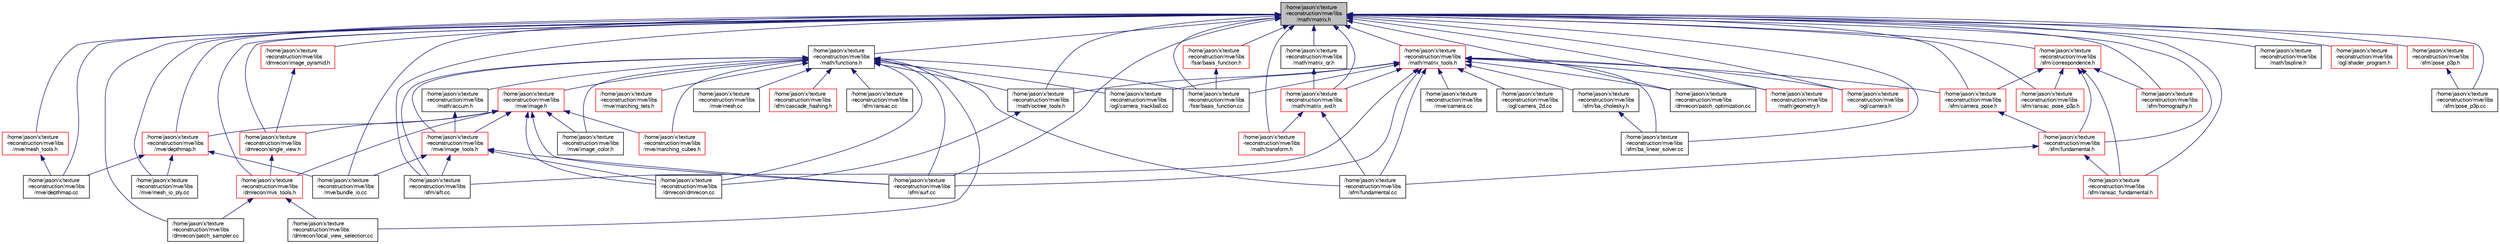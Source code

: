 digraph "/home/jason/x/texture-reconstruction/mve/libs/math/matrix.h"
{
  edge [fontname="FreeSans",fontsize="10",labelfontname="FreeSans",labelfontsize="10"];
  node [fontname="FreeSans",fontsize="10",shape=record];
  Node14 [label="/home/jason/x/texture\l-reconstruction/mve/libs\l/math/matrix.h",height=0.2,width=0.4,color="black", fillcolor="grey75", style="filled", fontcolor="black"];
  Node14 -> Node15 [dir="back",color="midnightblue",fontsize="10",style="solid",fontname="FreeSans"];
  Node15 [label="/home/jason/x/texture\l-reconstruction/mve/libs\l/math/functions.h",height=0.2,width=0.4,color="black", fillcolor="white", style="filled",URL="$functions_8h.html"];
  Node15 -> Node16 [dir="back",color="midnightblue",fontsize="10",style="solid",fontname="FreeSans"];
  Node16 [label="/home/jason/x/texture\l-reconstruction/mve/libs\l/dmrecon/dmrecon.cc",height=0.2,width=0.4,color="black", fillcolor="white", style="filled",URL="$dmrecon_8cc.html"];
  Node15 -> Node17 [dir="back",color="midnightblue",fontsize="10",style="solid",fontname="FreeSans"];
  Node17 [label="/home/jason/x/texture\l-reconstruction/mve/libs\l/math/octree_tools.h",height=0.2,width=0.4,color="black", fillcolor="white", style="filled",URL="$octree__tools_8h.html"];
  Node17 -> Node16 [dir="back",color="midnightblue",fontsize="10",style="solid",fontname="FreeSans"];
  Node15 -> Node18 [dir="back",color="midnightblue",fontsize="10",style="solid",fontname="FreeSans"];
  Node18 [label="/home/jason/x/texture\l-reconstruction/mve/libs\l/mve/image.h",height=0.2,width=0.4,color="red", fillcolor="white", style="filled",URL="$image_8h.html"];
  Node18 -> Node16 [dir="back",color="midnightblue",fontsize="10",style="solid",fontname="FreeSans"];
  Node18 -> Node19 [dir="back",color="midnightblue",fontsize="10",style="solid",fontname="FreeSans"];
  Node19 [label="/home/jason/x/texture\l-reconstruction/mve/libs\l/mve/image_tools.h",height=0.2,width=0.4,color="red", fillcolor="white", style="filled",URL="$image__tools_8h.html"];
  Node19 -> Node16 [dir="back",color="midnightblue",fontsize="10",style="solid",fontname="FreeSans"];
  Node19 -> Node23 [dir="back",color="midnightblue",fontsize="10",style="solid",fontname="FreeSans"];
  Node23 [label="/home/jason/x/texture\l-reconstruction/mve/libs\l/mve/bundle_io.cc",height=0.2,width=0.4,color="black", fillcolor="white", style="filled",URL="$bundle__io_8cc.html"];
  Node19 -> Node27 [dir="back",color="midnightblue",fontsize="10",style="solid",fontname="FreeSans"];
  Node27 [label="/home/jason/x/texture\l-reconstruction/mve/libs\l/sfm/sift.cc",height=0.2,width=0.4,color="black", fillcolor="white", style="filled",URL="$sift_8cc.html"];
  Node19 -> Node28 [dir="back",color="midnightblue",fontsize="10",style="solid",fontname="FreeSans"];
  Node28 [label="/home/jason/x/texture\l-reconstruction/mve/libs\l/sfm/surf.cc",height=0.2,width=0.4,color="black", fillcolor="white", style="filled",URL="$surf_8cc.html"];
  Node18 -> Node34 [dir="back",color="midnightblue",fontsize="10",style="solid",fontname="FreeSans"];
  Node34 [label="/home/jason/x/texture\l-reconstruction/mve/libs\l/dmrecon/single_view.h",height=0.2,width=0.4,color="red", fillcolor="white", style="filled",URL="$single__view_8h.html"];
  Node34 -> Node43 [dir="back",color="midnightblue",fontsize="10",style="solid",fontname="FreeSans"];
  Node43 [label="/home/jason/x/texture\l-reconstruction/mve/libs\l/dmrecon/mvs_tools.h",height=0.2,width=0.4,color="red", fillcolor="white", style="filled",URL="$mvs__tools_8h.html"];
  Node43 -> Node39 [dir="back",color="midnightblue",fontsize="10",style="solid",fontname="FreeSans"];
  Node39 [label="/home/jason/x/texture\l-reconstruction/mve/libs\l/dmrecon/local_view_selection.cc",height=0.2,width=0.4,color="black", fillcolor="white", style="filled",URL="$local__view__selection_8cc.html"];
  Node43 -> Node40 [dir="back",color="midnightblue",fontsize="10",style="solid",fontname="FreeSans"];
  Node40 [label="/home/jason/x/texture\l-reconstruction/mve/libs\l/dmrecon/patch_sampler.cc",height=0.2,width=0.4,color="black", fillcolor="white", style="filled",URL="$patch__sampler_8cc.html"];
  Node18 -> Node43 [dir="back",color="midnightblue",fontsize="10",style="solid",fontname="FreeSans"];
  Node18 -> Node57 [dir="back",color="midnightblue",fontsize="10",style="solid",fontname="FreeSans"];
  Node57 [label="/home/jason/x/texture\l-reconstruction/mve/libs\l/mve/depthmap.h",height=0.2,width=0.4,color="red", fillcolor="white", style="filled",URL="$depthmap_8h.html"];
  Node57 -> Node23 [dir="back",color="midnightblue",fontsize="10",style="solid",fontname="FreeSans"];
  Node57 -> Node58 [dir="back",color="midnightblue",fontsize="10",style="solid",fontname="FreeSans"];
  Node58 [label="/home/jason/x/texture\l-reconstruction/mve/libs\l/mve/depthmap.cc",height=0.2,width=0.4,color="black", fillcolor="white", style="filled",URL="$depthmap_8cc.html"];
  Node57 -> Node53 [dir="back",color="midnightblue",fontsize="10",style="solid",fontname="FreeSans"];
  Node53 [label="/home/jason/x/texture\l-reconstruction/mve/libs\l/mve/mesh_io_ply.cc",height=0.2,width=0.4,color="black", fillcolor="white", style="filled",URL="$mesh__io__ply_8cc.html"];
  Node18 -> Node60 [dir="back",color="midnightblue",fontsize="10",style="solid",fontname="FreeSans"];
  Node60 [label="/home/jason/x/texture\l-reconstruction/mve/libs\l/mve/image_color.h",height=0.2,width=0.4,color="black", fillcolor="white", style="filled",URL="$image__color_8h.html"];
  Node18 -> Node62 [dir="back",color="midnightblue",fontsize="10",style="solid",fontname="FreeSans"];
  Node62 [label="/home/jason/x/texture\l-reconstruction/mve/libs\l/mve/marching_cubes.h",height=0.2,width=0.4,color="red", fillcolor="white", style="filled",URL="$marching__cubes_8h.html"];
  Node18 -> Node28 [dir="back",color="midnightblue",fontsize="10",style="solid",fontname="FreeSans"];
  Node15 -> Node84 [dir="back",color="midnightblue",fontsize="10",style="solid",fontname="FreeSans"];
  Node84 [label="/home/jason/x/texture\l-reconstruction/mve/libs\l/math/accum.h",height=0.2,width=0.4,color="black", fillcolor="white", style="filled",URL="$accum_8h.html"];
  Node84 -> Node19 [dir="back",color="midnightblue",fontsize="10",style="solid",fontname="FreeSans"];
  Node15 -> Node19 [dir="back",color="midnightblue",fontsize="10",style="solid",fontname="FreeSans"];
  Node15 -> Node39 [dir="back",color="midnightblue",fontsize="10",style="solid",fontname="FreeSans"];
  Node15 -> Node85 [dir="back",color="midnightblue",fontsize="10",style="solid",fontname="FreeSans"];
  Node85 [label="/home/jason/x/texture\l-reconstruction/mve/libs\l/fssr/basis_function.cc",height=0.2,width=0.4,color="black", fillcolor="white", style="filled",URL="$basis__function_8cc.html"];
  Node15 -> Node60 [dir="back",color="midnightblue",fontsize="10",style="solid",fontname="FreeSans"];
  Node15 -> Node62 [dir="back",color="midnightblue",fontsize="10",style="solid",fontname="FreeSans"];
  Node15 -> Node86 [dir="back",color="midnightblue",fontsize="10",style="solid",fontname="FreeSans"];
  Node86 [label="/home/jason/x/texture\l-reconstruction/mve/libs\l/mve/marching_tets.h",height=0.2,width=0.4,color="red", fillcolor="white", style="filled",URL="$marching__tets_8h.html"];
  Node15 -> Node87 [dir="back",color="midnightblue",fontsize="10",style="solid",fontname="FreeSans"];
  Node87 [label="/home/jason/x/texture\l-reconstruction/mve/libs\l/mve/mesh.cc",height=0.2,width=0.4,color="black", fillcolor="white", style="filled",URL="$mesh_8cc.html"];
  Node15 -> Node88 [dir="back",color="midnightblue",fontsize="10",style="solid",fontname="FreeSans"];
  Node88 [label="/home/jason/x/texture\l-reconstruction/mve/libs\l/ogl/camera_trackball.cc",height=0.2,width=0.4,color="black", fillcolor="white", style="filled",URL="$camera__trackball_8cc.html"];
  Node15 -> Node76 [dir="back",color="midnightblue",fontsize="10",style="solid",fontname="FreeSans"];
  Node76 [label="/home/jason/x/texture\l-reconstruction/mve/libs\l/sfm/cascade_hashing.h",height=0.2,width=0.4,color="red", fillcolor="white", style="filled",URL="$cascade__hashing_8h.html"];
  Node15 -> Node89 [dir="back",color="midnightblue",fontsize="10",style="solid",fontname="FreeSans"];
  Node89 [label="/home/jason/x/texture\l-reconstruction/mve/libs\l/sfm/fundamental.cc",height=0.2,width=0.4,color="black", fillcolor="white", style="filled",URL="$fundamental_8cc.html"];
  Node15 -> Node90 [dir="back",color="midnightblue",fontsize="10",style="solid",fontname="FreeSans"];
  Node90 [label="/home/jason/x/texture\l-reconstruction/mve/libs\l/sfm/ransac.cc",height=0.2,width=0.4,color="black", fillcolor="white", style="filled",URL="$ransac_8cc.html"];
  Node15 -> Node27 [dir="back",color="midnightblue",fontsize="10",style="solid",fontname="FreeSans"];
  Node15 -> Node28 [dir="back",color="midnightblue",fontsize="10",style="solid",fontname="FreeSans"];
  Node14 -> Node17 [dir="back",color="midnightblue",fontsize="10",style="solid",fontname="FreeSans"];
  Node14 -> Node91 [dir="back",color="midnightblue",fontsize="10",style="solid",fontname="FreeSans"];
  Node91 [label="/home/jason/x/texture\l-reconstruction/mve/libs\l/math/matrix_tools.h",height=0.2,width=0.4,color="red", fillcolor="white", style="filled",URL="$matrix__tools_8h.html"];
  Node91 -> Node17 [dir="back",color="midnightblue",fontsize="10",style="solid",fontname="FreeSans"];
  Node91 -> Node37 [dir="back",color="midnightblue",fontsize="10",style="solid",fontname="FreeSans"];
  Node37 [label="/home/jason/x/texture\l-reconstruction/mve/libs\l/dmrecon/patch_optimization.cc",height=0.2,width=0.4,color="black", fillcolor="white", style="filled",URL="$patch__optimization_8cc.html"];
  Node91 -> Node85 [dir="back",color="midnightblue",fontsize="10",style="solid",fontname="FreeSans"];
  Node91 -> Node92 [dir="back",color="midnightblue",fontsize="10",style="solid",fontname="FreeSans"];
  Node92 [label="/home/jason/x/texture\l-reconstruction/mve/libs\l/math/geometry.h",height=0.2,width=0.4,color="red", fillcolor="white", style="filled",URL="$geometry_8h.html"];
  Node91 -> Node94 [dir="back",color="midnightblue",fontsize="10",style="solid",fontname="FreeSans"];
  Node94 [label="/home/jason/x/texture\l-reconstruction/mve/libs\l/math/matrix_svd.h",height=0.2,width=0.4,color="red", fillcolor="white", style="filled",URL="$matrix__svd_8h.html"];
  Node94 -> Node95 [dir="back",color="midnightblue",fontsize="10",style="solid",fontname="FreeSans"];
  Node95 [label="/home/jason/x/texture\l-reconstruction/mve/libs\l/math/transform.h",height=0.2,width=0.4,color="red", fillcolor="white", style="filled",URL="$transform_8h.html"];
  Node94 -> Node89 [dir="back",color="midnightblue",fontsize="10",style="solid",fontname="FreeSans"];
  Node91 -> Node98 [dir="back",color="midnightblue",fontsize="10",style="solid",fontname="FreeSans"];
  Node98 [label="/home/jason/x/texture\l-reconstruction/mve/libs\l/mve/camera.cc",height=0.2,width=0.4,color="black", fillcolor="white", style="filled",URL="$camera_8cc.html"];
  Node91 -> Node99 [dir="back",color="midnightblue",fontsize="10",style="solid",fontname="FreeSans"];
  Node99 [label="/home/jason/x/texture\l-reconstruction/mve/libs\l/ogl/camera.h",height=0.2,width=0.4,color="red", fillcolor="white", style="filled",URL="$ogl_2camera_8h.html"];
  Node91 -> Node101 [dir="back",color="midnightblue",fontsize="10",style="solid",fontname="FreeSans"];
  Node101 [label="/home/jason/x/texture\l-reconstruction/mve/libs\l/ogl/camera_2d.cc",height=0.2,width=0.4,color="black", fillcolor="white", style="filled",URL="$camera__2d_8cc.html"];
  Node91 -> Node88 [dir="back",color="midnightblue",fontsize="10",style="solid",fontname="FreeSans"];
  Node91 -> Node104 [dir="back",color="midnightblue",fontsize="10",style="solid",fontname="FreeSans"];
  Node104 [label="/home/jason/x/texture\l-reconstruction/mve/libs\l/sfm/ba_cholesky.h",height=0.2,width=0.4,color="black", fillcolor="white", style="filled",URL="$ba__cholesky_8h.html"];
  Node104 -> Node105 [dir="back",color="midnightblue",fontsize="10",style="solid",fontname="FreeSans"];
  Node105 [label="/home/jason/x/texture\l-reconstruction/mve/libs\l/sfm/ba_linear_solver.cc",height=0.2,width=0.4,color="black", fillcolor="white", style="filled",URL="$ba__linear__solver_8cc.html"];
  Node91 -> Node105 [dir="back",color="midnightblue",fontsize="10",style="solid",fontname="FreeSans"];
  Node91 -> Node107 [dir="back",color="midnightblue",fontsize="10",style="solid",fontname="FreeSans"];
  Node107 [label="/home/jason/x/texture\l-reconstruction/mve/libs\l/sfm/camera_pose.h",height=0.2,width=0.4,color="red", fillcolor="white", style="filled",URL="$camera__pose_8h.html"];
  Node107 -> Node109 [dir="back",color="midnightblue",fontsize="10",style="solid",fontname="FreeSans"];
  Node109 [label="/home/jason/x/texture\l-reconstruction/mve/libs\l/sfm/fundamental.h",height=0.2,width=0.4,color="red", fillcolor="white", style="filled",URL="$fundamental_8h.html"];
  Node109 -> Node110 [dir="back",color="midnightblue",fontsize="10",style="solid",fontname="FreeSans"];
  Node110 [label="/home/jason/x/texture\l-reconstruction/mve/libs\l/sfm/ransac_fundamental.h",height=0.2,width=0.4,color="red", fillcolor="white", style="filled",URL="$ransac__fundamental_8h.html"];
  Node109 -> Node89 [dir="back",color="midnightblue",fontsize="10",style="solid",fontname="FreeSans"];
  Node91 -> Node89 [dir="back",color="midnightblue",fontsize="10",style="solid",fontname="FreeSans"];
  Node91 -> Node27 [dir="back",color="midnightblue",fontsize="10",style="solid",fontname="FreeSans"];
  Node91 -> Node28 [dir="back",color="midnightblue",fontsize="10",style="solid",fontname="FreeSans"];
  Node14 -> Node34 [dir="back",color="midnightblue",fontsize="10",style="solid",fontname="FreeSans"];
  Node14 -> Node33 [dir="back",color="midnightblue",fontsize="10",style="solid",fontname="FreeSans"];
  Node33 [label="/home/jason/x/texture\l-reconstruction/mve/libs\l/dmrecon/image_pyramid.h",height=0.2,width=0.4,color="red", fillcolor="white", style="filled",URL="$image__pyramid_8h.html"];
  Node33 -> Node34 [dir="back",color="midnightblue",fontsize="10",style="solid",fontname="FreeSans"];
  Node14 -> Node43 [dir="back",color="midnightblue",fontsize="10",style="solid",fontname="FreeSans"];
  Node14 -> Node37 [dir="back",color="midnightblue",fontsize="10",style="solid",fontname="FreeSans"];
  Node14 -> Node40 [dir="back",color="midnightblue",fontsize="10",style="solid",fontname="FreeSans"];
  Node14 -> Node57 [dir="back",color="midnightblue",fontsize="10",style="solid",fontname="FreeSans"];
  Node14 -> Node85 [dir="back",color="midnightblue",fontsize="10",style="solid",fontname="FreeSans"];
  Node14 -> Node114 [dir="back",color="midnightblue",fontsize="10",style="solid",fontname="FreeSans"];
  Node114 [label="/home/jason/x/texture\l-reconstruction/mve/libs\l/fssr/basis_function.h",height=0.2,width=0.4,color="red", fillcolor="white", style="filled",URL="$basis__function_8h.html"];
  Node114 -> Node85 [dir="back",color="midnightblue",fontsize="10",style="solid",fontname="FreeSans"];
  Node14 -> Node116 [dir="back",color="midnightblue",fontsize="10",style="solid",fontname="FreeSans"];
  Node116 [label="/home/jason/x/texture\l-reconstruction/mve/libs\l/mve/mesh_tools.h",height=0.2,width=0.4,color="red", fillcolor="white", style="filled",URL="$mesh__tools_8h.html"];
  Node116 -> Node58 [dir="back",color="midnightblue",fontsize="10",style="solid",fontname="FreeSans"];
  Node14 -> Node92 [dir="back",color="midnightblue",fontsize="10",style="solid",fontname="FreeSans"];
  Node14 -> Node119 [dir="back",color="midnightblue",fontsize="10",style="solid",fontname="FreeSans"];
  Node119 [label="/home/jason/x/texture\l-reconstruction/mve/libs\l/math/bspline.h",height=0.2,width=0.4,color="black", fillcolor="white", style="filled",URL="$bspline_8h.html"];
  Node14 -> Node120 [dir="back",color="midnightblue",fontsize="10",style="solid",fontname="FreeSans"];
  Node120 [label="/home/jason/x/texture\l-reconstruction/mve/libs\l/math/matrix_qr.h",height=0.2,width=0.4,color="black", fillcolor="white", style="filled",URL="$matrix__qr_8h.html"];
  Node120 -> Node94 [dir="back",color="midnightblue",fontsize="10",style="solid",fontname="FreeSans"];
  Node14 -> Node94 [dir="back",color="midnightblue",fontsize="10",style="solid",fontname="FreeSans"];
  Node14 -> Node95 [dir="back",color="midnightblue",fontsize="10",style="solid",fontname="FreeSans"];
  Node14 -> Node23 [dir="back",color="midnightblue",fontsize="10",style="solid",fontname="FreeSans"];
  Node14 -> Node58 [dir="back",color="midnightblue",fontsize="10",style="solid",fontname="FreeSans"];
  Node14 -> Node53 [dir="back",color="midnightblue",fontsize="10",style="solid",fontname="FreeSans"];
  Node14 -> Node99 [dir="back",color="midnightblue",fontsize="10",style="solid",fontname="FreeSans"];
  Node14 -> Node121 [dir="back",color="midnightblue",fontsize="10",style="solid",fontname="FreeSans"];
  Node121 [label="/home/jason/x/texture\l-reconstruction/mve/libs\l/ogl/shader_program.h",height=0.2,width=0.4,color="red", fillcolor="white", style="filled",URL="$shader__program_8h.html"];
  Node14 -> Node105 [dir="back",color="midnightblue",fontsize="10",style="solid",fontname="FreeSans"];
  Node14 -> Node107 [dir="back",color="midnightblue",fontsize="10",style="solid",fontname="FreeSans"];
  Node14 -> Node129 [dir="back",color="midnightblue",fontsize="10",style="solid",fontname="FreeSans"];
  Node129 [label="/home/jason/x/texture\l-reconstruction/mve/libs\l/sfm/correspondence.h",height=0.2,width=0.4,color="red", fillcolor="white", style="filled",URL="$correspondence_8h.html"];
  Node129 -> Node107 [dir="back",color="midnightblue",fontsize="10",style="solid",fontname="FreeSans"];
  Node129 -> Node109 [dir="back",color="midnightblue",fontsize="10",style="solid",fontname="FreeSans"];
  Node129 -> Node110 [dir="back",color="midnightblue",fontsize="10",style="solid",fontname="FreeSans"];
  Node129 -> Node130 [dir="back",color="midnightblue",fontsize="10",style="solid",fontname="FreeSans"];
  Node130 [label="/home/jason/x/texture\l-reconstruction/mve/libs\l/sfm/ransac_pose_p3p.h",height=0.2,width=0.4,color="red", fillcolor="white", style="filled",URL="$ransac__pose__p3p_8h.html"];
  Node129 -> Node131 [dir="back",color="midnightblue",fontsize="10",style="solid",fontname="FreeSans"];
  Node131 [label="/home/jason/x/texture\l-reconstruction/mve/libs\l/sfm/homography.h",height=0.2,width=0.4,color="red", fillcolor="white", style="filled",URL="$homography_8h.html"];
  Node14 -> Node109 [dir="back",color="midnightblue",fontsize="10",style="solid",fontname="FreeSans"];
  Node14 -> Node110 [dir="back",color="midnightblue",fontsize="10",style="solid",fontname="FreeSans"];
  Node14 -> Node130 [dir="back",color="midnightblue",fontsize="10",style="solid",fontname="FreeSans"];
  Node14 -> Node131 [dir="back",color="midnightblue",fontsize="10",style="solid",fontname="FreeSans"];
  Node14 -> Node133 [dir="back",color="midnightblue",fontsize="10",style="solid",fontname="FreeSans"];
  Node133 [label="/home/jason/x/texture\l-reconstruction/mve/libs\l/sfm/pose_p3p.cc",height=0.2,width=0.4,color="black", fillcolor="white", style="filled",URL="$pose__p3p_8cc.html"];
  Node14 -> Node134 [dir="back",color="midnightblue",fontsize="10",style="solid",fontname="FreeSans"];
  Node134 [label="/home/jason/x/texture\l-reconstruction/mve/libs\l/sfm/pose_p3p.h",height=0.2,width=0.4,color="red", fillcolor="white", style="filled",URL="$pose__p3p_8h.html"];
  Node134 -> Node133 [dir="back",color="midnightblue",fontsize="10",style="solid",fontname="FreeSans"];
  Node14 -> Node27 [dir="back",color="midnightblue",fontsize="10",style="solid",fontname="FreeSans"];
  Node14 -> Node28 [dir="back",color="midnightblue",fontsize="10",style="solid",fontname="FreeSans"];
}
